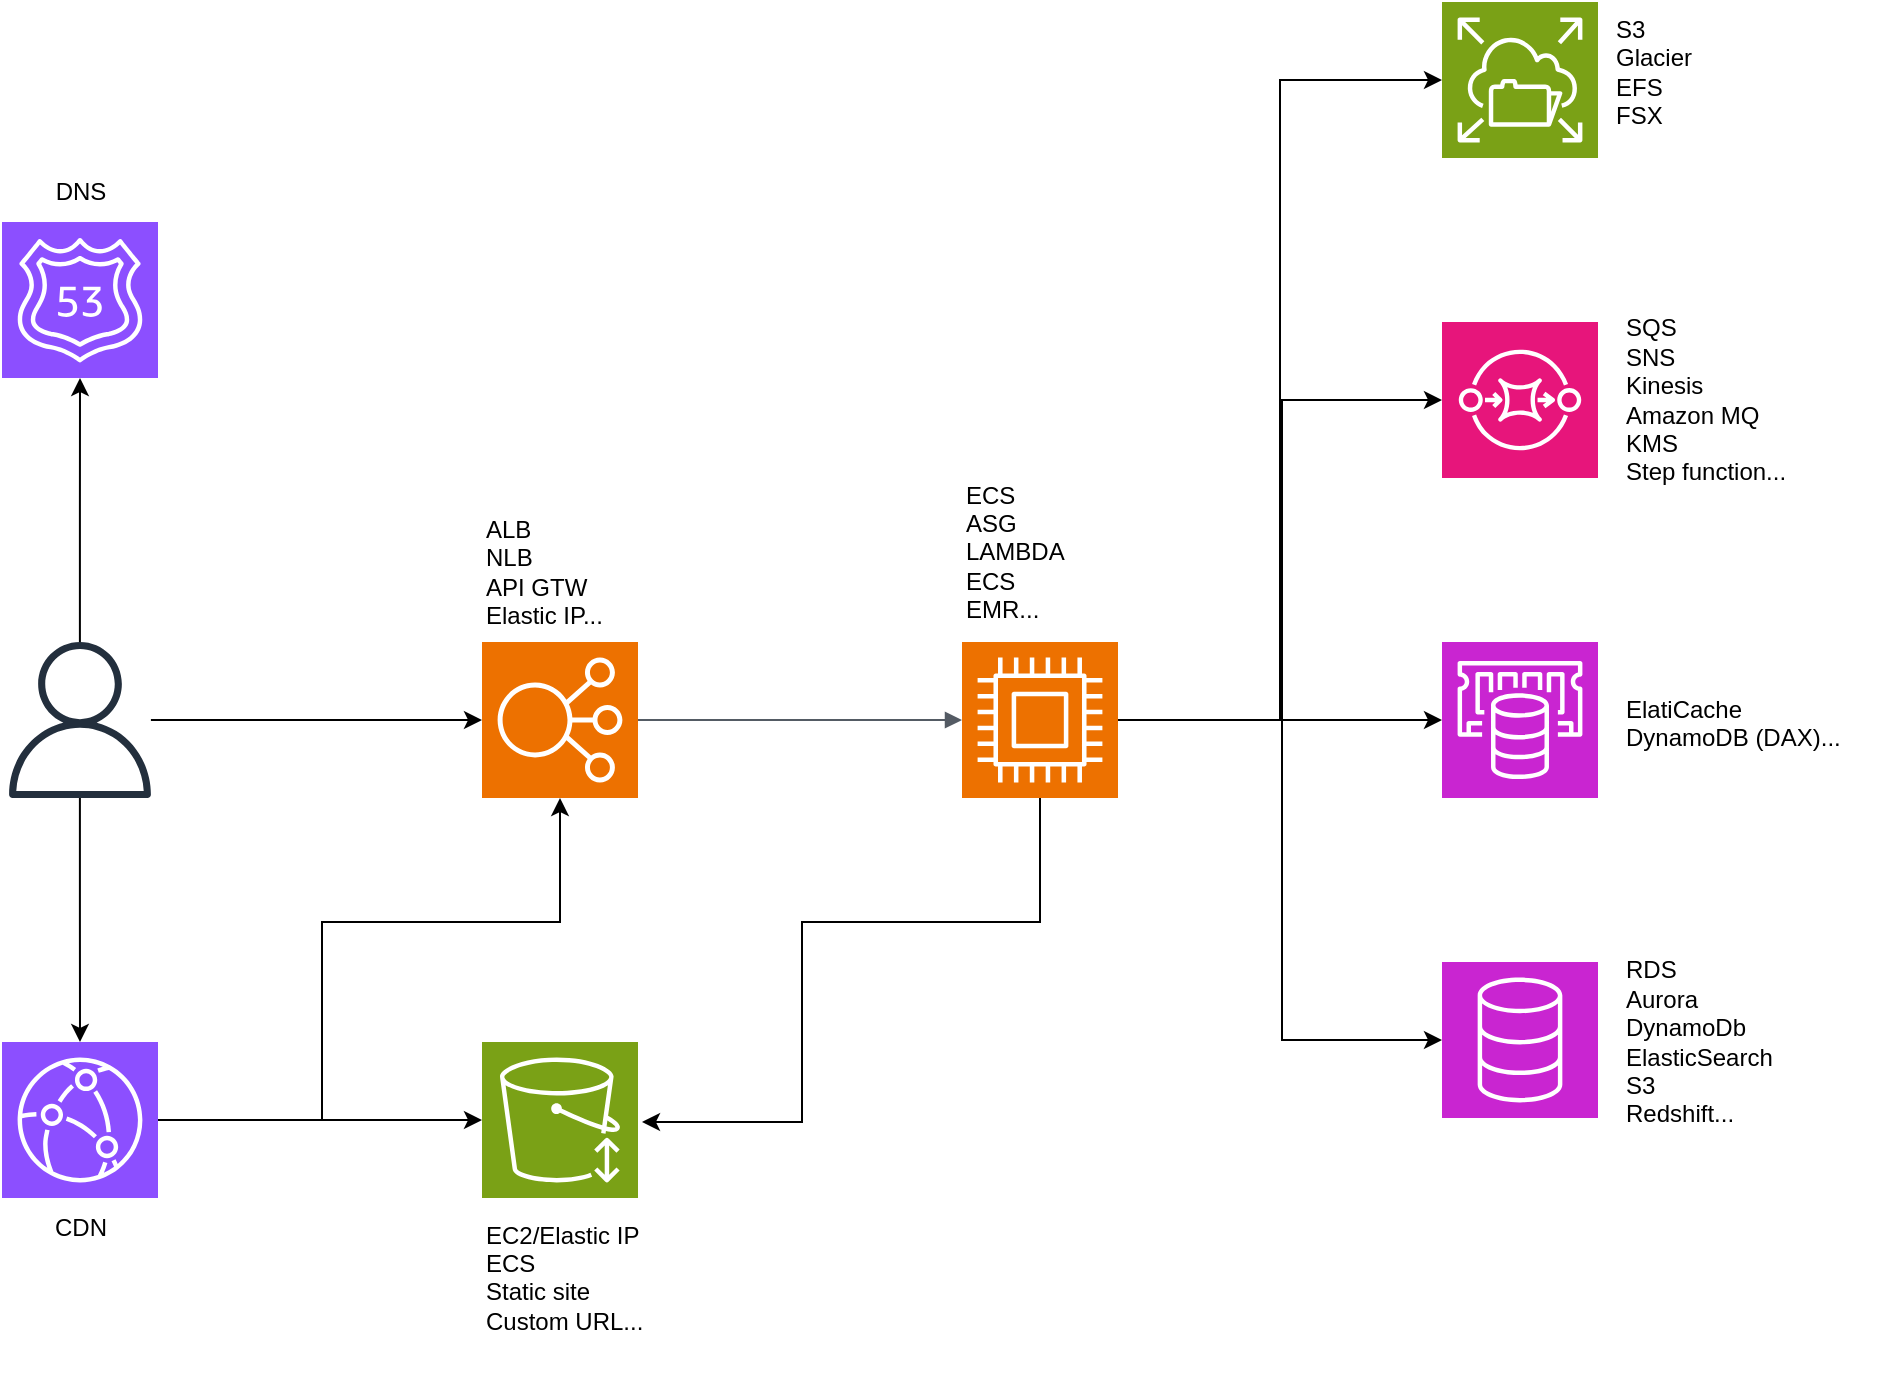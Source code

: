 <mxfile version="26.0.7">
  <diagram name="Página-1" id="9f6Sazp7KpMsY-wFvkl9">
    <mxGraphModel dx="1736" dy="629" grid="1" gridSize="10" guides="1" tooltips="1" connect="1" arrows="1" fold="1" page="1" pageScale="1" pageWidth="583" pageHeight="827" math="0" shadow="0">
      <root>
        <mxCell id="0" />
        <mxCell id="1" parent="0" visible="0" />
        <mxCell id="whCwmFkhaiGLr7zHdmOv-8" value="01-usuario" parent="0" />
        <mxCell id="whCwmFkhaiGLr7zHdmOv-9" value="" style="sketch=0;outlineConnect=0;fontColor=#232F3E;gradientColor=none;fillColor=#232F3D;strokeColor=none;dashed=0;verticalLabelPosition=bottom;verticalAlign=top;align=center;html=1;fontSize=12;fontStyle=0;aspect=fixed;pointerEvents=1;shape=mxgraph.aws4.user;" vertex="1" parent="whCwmFkhaiGLr7zHdmOv-8">
          <mxGeometry x="40" y="360" width="78" height="78" as="geometry" />
        </mxCell>
        <mxCell id="whCwmFkhaiGLr7zHdmOv-11" value="02-router_53" parent="0" />
        <mxCell id="whCwmFkhaiGLr7zHdmOv-12" value="" style="sketch=0;points=[[0,0,0],[0.25,0,0],[0.5,0,0],[0.75,0,0],[1,0,0],[0,1,0],[0.25,1,0],[0.5,1,0],[0.75,1,0],[1,1,0],[0,0.25,0],[0,0.5,0],[0,0.75,0],[1,0.25,0],[1,0.5,0],[1,0.75,0]];outlineConnect=0;fontColor=#232F3E;fillColor=#8C4FFF;strokeColor=#ffffff;dashed=0;verticalLabelPosition=bottom;verticalAlign=top;align=center;html=1;fontSize=12;fontStyle=0;aspect=fixed;shape=mxgraph.aws4.resourceIcon;resIcon=mxgraph.aws4.route_53;" vertex="1" parent="whCwmFkhaiGLr7zHdmOv-11">
          <mxGeometry x="40" y="150" width="78" height="78" as="geometry" />
        </mxCell>
        <mxCell id="whCwmFkhaiGLr7zHdmOv-45" value="DNS" style="text;html=1;align=center;verticalAlign=middle;resizable=0;points=[];autosize=1;strokeColor=none;fillColor=none;" vertex="1" parent="whCwmFkhaiGLr7zHdmOv-11">
          <mxGeometry x="54" y="120" width="50" height="30" as="geometry" />
        </mxCell>
        <mxCell id="whCwmFkhaiGLr7zHdmOv-75" style="edgeStyle=orthogonalEdgeStyle;rounded=0;orthogonalLoop=1;jettySize=auto;html=1;entryX=0.5;entryY=1;entryDx=0;entryDy=0;entryPerimeter=0;" edge="1" parent="whCwmFkhaiGLr7zHdmOv-11" source="whCwmFkhaiGLr7zHdmOv-9" target="whCwmFkhaiGLr7zHdmOv-12">
          <mxGeometry relative="1" as="geometry" />
        </mxCell>
        <mxCell id="whCwmFkhaiGLr7zHdmOv-14" value="03-cloudFront" parent="0" />
        <mxCell id="whCwmFkhaiGLr7zHdmOv-15" value="" style="sketch=0;points=[[0,0,0],[0.25,0,0],[0.5,0,0],[0.75,0,0],[1,0,0],[0,1,0],[0.25,1,0],[0.5,1,0],[0.75,1,0],[1,1,0],[0,0.25,0],[0,0.5,0],[0,0.75,0],[1,0.25,0],[1,0.5,0],[1,0.75,0]];outlineConnect=0;fontColor=#232F3E;fillColor=#8C4FFF;strokeColor=#ffffff;dashed=0;verticalLabelPosition=bottom;verticalAlign=top;align=center;html=1;fontSize=12;fontStyle=0;aspect=fixed;shape=mxgraph.aws4.resourceIcon;resIcon=mxgraph.aws4.cloudfront;" vertex="1" parent="whCwmFkhaiGLr7zHdmOv-14">
          <mxGeometry x="40" y="560" width="78" height="78" as="geometry" />
        </mxCell>
        <mxCell id="whCwmFkhaiGLr7zHdmOv-40" value="CDN" style="text;html=1;align=center;verticalAlign=middle;resizable=0;points=[];autosize=1;strokeColor=none;fillColor=none;" vertex="1" parent="whCwmFkhaiGLr7zHdmOv-14">
          <mxGeometry x="54" y="638" width="50" height="30" as="geometry" />
        </mxCell>
        <mxCell id="whCwmFkhaiGLr7zHdmOv-73" style="edgeStyle=orthogonalEdgeStyle;rounded=0;orthogonalLoop=1;jettySize=auto;html=1;entryX=0.5;entryY=0;entryDx=0;entryDy=0;entryPerimeter=0;" edge="1" parent="whCwmFkhaiGLr7zHdmOv-14" source="whCwmFkhaiGLr7zHdmOv-9" target="whCwmFkhaiGLr7zHdmOv-15">
          <mxGeometry relative="1" as="geometry" />
        </mxCell>
        <mxCell id="whCwmFkhaiGLr7zHdmOv-17" value="04-static_files" parent="0" />
        <mxCell id="whCwmFkhaiGLr7zHdmOv-18" value="" style="sketch=0;points=[[0,0,0],[0.25,0,0],[0.5,0,0],[0.75,0,0],[1,0,0],[0,1,0],[0.25,1,0],[0.5,1,0],[0.75,1,0],[1,1,0],[0,0.25,0],[0,0.5,0],[0,0.75,0],[1,0.25,0],[1,0.5,0],[1,0.75,0]];outlineConnect=0;fontColor=#232F3E;fillColor=#7AA116;strokeColor=#ffffff;dashed=0;verticalLabelPosition=bottom;verticalAlign=top;align=center;html=1;fontSize=12;fontStyle=0;aspect=fixed;shape=mxgraph.aws4.resourceIcon;resIcon=mxgraph.aws4.infrequent_access_storage_class;" vertex="1" parent="whCwmFkhaiGLr7zHdmOv-17">
          <mxGeometry x="280" y="560" width="78" height="78" as="geometry" />
        </mxCell>
        <mxCell id="whCwmFkhaiGLr7zHdmOv-25" value="EC2/Elastic IP&lt;br&gt;ECS&lt;br&gt;Static site&lt;div&gt;Custom URL...&lt;div&gt;&lt;br&gt;&lt;/div&gt;&lt;/div&gt;" style="text;html=1;align=left;verticalAlign=middle;resizable=0;points=[];autosize=1;strokeColor=none;fillColor=none;" vertex="1" parent="whCwmFkhaiGLr7zHdmOv-17">
          <mxGeometry x="280" y="640" width="100" height="90" as="geometry" />
        </mxCell>
        <mxCell id="whCwmFkhaiGLr7zHdmOv-59" style="edgeStyle=orthogonalEdgeStyle;rounded=0;orthogonalLoop=1;jettySize=auto;html=1;entryX=0.5;entryY=1;entryDx=0;entryDy=0;entryPerimeter=0;" edge="1" parent="whCwmFkhaiGLr7zHdmOv-17" source="whCwmFkhaiGLr7zHdmOv-15" target="whCwmFkhaiGLr7zHdmOv-28">
          <mxGeometry relative="1" as="geometry">
            <Array as="points">
              <mxPoint x="200" y="599" />
              <mxPoint x="200" y="500" />
              <mxPoint x="319" y="500" />
            </Array>
          </mxGeometry>
        </mxCell>
        <mxCell id="whCwmFkhaiGLr7zHdmOv-76" style="edgeStyle=orthogonalEdgeStyle;rounded=0;orthogonalLoop=1;jettySize=auto;html=1;" edge="1" parent="whCwmFkhaiGLr7zHdmOv-17" source="whCwmFkhaiGLr7zHdmOv-15" target="whCwmFkhaiGLr7zHdmOv-18">
          <mxGeometry relative="1" as="geometry" />
        </mxCell>
        <mxCell id="whCwmFkhaiGLr7zHdmOv-27" value="05-alb" parent="0" />
        <mxCell id="whCwmFkhaiGLr7zHdmOv-28" value="" style="sketch=0;points=[[0,0,0],[0.25,0,0],[0.5,0,0],[0.75,0,0],[1,0,0],[0,1,0],[0.25,1,0],[0.5,1,0],[0.75,1,0],[1,1,0],[0,0.25,0],[0,0.5,0],[0,0.75,0],[1,0.25,0],[1,0.5,0],[1,0.75,0]];outlineConnect=0;fontColor=#232F3E;fillColor=#ED7100;strokeColor=#ffffff;dashed=0;verticalLabelPosition=bottom;verticalAlign=top;align=center;html=1;fontSize=12;fontStyle=0;aspect=fixed;shape=mxgraph.aws4.resourceIcon;resIcon=mxgraph.aws4.elastic_load_balancing;" vertex="1" parent="whCwmFkhaiGLr7zHdmOv-27">
          <mxGeometry x="280" y="360" width="78" height="78" as="geometry" />
        </mxCell>
        <mxCell id="whCwmFkhaiGLr7zHdmOv-30" value="ALB&lt;br&gt;NLB&lt;br&gt;API GTW&lt;br&gt;Elastic IP..." style="text;html=1;align=left;verticalAlign=middle;resizable=0;points=[];autosize=1;strokeColor=none;fillColor=none;" vertex="1" parent="whCwmFkhaiGLr7zHdmOv-27">
          <mxGeometry x="280" y="290" width="80" height="70" as="geometry" />
        </mxCell>
        <mxCell id="whCwmFkhaiGLr7zHdmOv-77" style="edgeStyle=orthogonalEdgeStyle;rounded=0;orthogonalLoop=1;jettySize=auto;html=1;" edge="1" parent="whCwmFkhaiGLr7zHdmOv-27" source="whCwmFkhaiGLr7zHdmOv-9" target="whCwmFkhaiGLr7zHdmOv-28">
          <mxGeometry relative="1" as="geometry" />
        </mxCell>
        <mxCell id="whCwmFkhaiGLr7zHdmOv-32" value="06-computer" parent="0" />
        <mxCell id="whCwmFkhaiGLr7zHdmOv-70" style="edgeStyle=orthogonalEdgeStyle;rounded=0;orthogonalLoop=1;jettySize=auto;html=1;" edge="1" parent="whCwmFkhaiGLr7zHdmOv-32" source="whCwmFkhaiGLr7zHdmOv-33">
          <mxGeometry relative="1" as="geometry">
            <mxPoint x="360" y="600" as="targetPoint" />
            <Array as="points">
              <mxPoint x="559" y="500" />
              <mxPoint x="440" y="500" />
              <mxPoint x="440" y="600" />
            </Array>
          </mxGeometry>
        </mxCell>
        <mxCell id="whCwmFkhaiGLr7zHdmOv-33" value="" style="sketch=0;points=[[0,0,0],[0.25,0,0],[0.5,0,0],[0.75,0,0],[1,0,0],[0,1,0],[0.25,1,0],[0.5,1,0],[0.75,1,0],[1,1,0],[0,0.25,0],[0,0.5,0],[0,0.75,0],[1,0.25,0],[1,0.5,0],[1,0.75,0]];outlineConnect=0;fontColor=#232F3E;fillColor=#ED7100;strokeColor=#ffffff;dashed=0;verticalLabelPosition=bottom;verticalAlign=top;align=center;html=1;fontSize=12;fontStyle=0;aspect=fixed;shape=mxgraph.aws4.resourceIcon;resIcon=mxgraph.aws4.compute;" vertex="1" parent="whCwmFkhaiGLr7zHdmOv-32">
          <mxGeometry x="520" y="360" width="78" height="78" as="geometry" />
        </mxCell>
        <mxCell id="whCwmFkhaiGLr7zHdmOv-34" value="" style="edgeStyle=orthogonalEdgeStyle;html=1;endArrow=none;elbow=vertical;startArrow=block;startFill=1;strokeColor=#545B64;rounded=0;exitX=0;exitY=0.5;exitDx=0;exitDy=0;exitPerimeter=0;" edge="1" parent="whCwmFkhaiGLr7zHdmOv-32" source="whCwmFkhaiGLr7zHdmOv-33" target="whCwmFkhaiGLr7zHdmOv-28">
          <mxGeometry width="100" relative="1" as="geometry">
            <mxPoint x="830" y="470" as="sourcePoint" />
            <mxPoint x="930" y="470" as="targetPoint" />
          </mxGeometry>
        </mxCell>
        <mxCell id="whCwmFkhaiGLr7zHdmOv-35" value="ECS&lt;br&gt;ASG&lt;div&gt;LAMBDA&lt;div&gt;ECS&lt;div&gt;EMR...&lt;/div&gt;&lt;/div&gt;&lt;/div&gt;" style="text;html=1;align=left;verticalAlign=middle;resizable=0;points=[];autosize=1;strokeColor=none;fillColor=none;" vertex="1" parent="whCwmFkhaiGLr7zHdmOv-32">
          <mxGeometry x="520" y="270" width="70" height="90" as="geometry" />
        </mxCell>
        <mxCell id="whCwmFkhaiGLr7zHdmOv-46" value="07-caching" parent="0" />
        <mxCell id="whCwmFkhaiGLr7zHdmOv-47" value="" style="sketch=0;points=[[0,0,0],[0.25,0,0],[0.5,0,0],[0.75,0,0],[1,0,0],[0,1,0],[0.25,1,0],[0.5,1,0],[0.75,1,0],[1,1,0],[0,0.25,0],[0,0.5,0],[0,0.75,0],[1,0.25,0],[1,0.5,0],[1,0.75,0]];outlineConnect=0;fontColor=#232F3E;fillColor=#C925D1;strokeColor=#ffffff;dashed=0;verticalLabelPosition=bottom;verticalAlign=top;align=center;html=1;fontSize=12;fontStyle=0;aspect=fixed;shape=mxgraph.aws4.resourceIcon;resIcon=mxgraph.aws4.elasticache;" vertex="1" parent="whCwmFkhaiGLr7zHdmOv-46">
          <mxGeometry x="760" y="360" width="78" height="78" as="geometry" />
        </mxCell>
        <mxCell id="whCwmFkhaiGLr7zHdmOv-48" style="edgeStyle=orthogonalEdgeStyle;rounded=0;orthogonalLoop=1;jettySize=auto;html=1;entryX=0;entryY=0.5;entryDx=0;entryDy=0;entryPerimeter=0;" edge="1" parent="whCwmFkhaiGLr7zHdmOv-46" source="whCwmFkhaiGLr7zHdmOv-33" target="whCwmFkhaiGLr7zHdmOv-47">
          <mxGeometry relative="1" as="geometry" />
        </mxCell>
        <mxCell id="whCwmFkhaiGLr7zHdmOv-49" value="&lt;div&gt;&lt;span style=&quot;background-color: transparent; color: light-dark(rgb(0, 0, 0), rgb(255, 255, 255));&quot;&gt;ElatiCache&lt;/span&gt;&lt;/div&gt;&lt;div&gt;DynamoDB (DAX)...&lt;br&gt;&lt;div&gt;&lt;br&gt;&lt;/div&gt;&lt;/div&gt;" style="text;html=1;align=left;verticalAlign=middle;resizable=0;points=[];autosize=1;strokeColor=none;fillColor=none;" vertex="1" parent="whCwmFkhaiGLr7zHdmOv-46">
          <mxGeometry x="850" y="378" width="130" height="60" as="geometry" />
        </mxCell>
        <mxCell id="whCwmFkhaiGLr7zHdmOv-50" value="08-database" parent="0" />
        <mxCell id="whCwmFkhaiGLr7zHdmOv-51" value="" style="sketch=0;points=[[0,0,0],[0.25,0,0],[0.5,0,0],[0.75,0,0],[1,0,0],[0,1,0],[0.25,1,0],[0.5,1,0],[0.75,1,0],[1,1,0],[0,0.25,0],[0,0.5,0],[0,0.75,0],[1,0.25,0],[1,0.5,0],[1,0.75,0]];outlineConnect=0;fontColor=#232F3E;fillColor=#C925D1;strokeColor=#ffffff;dashed=0;verticalLabelPosition=bottom;verticalAlign=top;align=center;html=1;fontSize=12;fontStyle=0;aspect=fixed;shape=mxgraph.aws4.resourceIcon;resIcon=mxgraph.aws4.database;" vertex="1" parent="whCwmFkhaiGLr7zHdmOv-50">
          <mxGeometry x="760" y="520" width="78" height="78" as="geometry" />
        </mxCell>
        <mxCell id="whCwmFkhaiGLr7zHdmOv-52" style="edgeStyle=orthogonalEdgeStyle;rounded=0;orthogonalLoop=1;jettySize=auto;html=1;" edge="1" parent="whCwmFkhaiGLr7zHdmOv-50" source="whCwmFkhaiGLr7zHdmOv-33" target="whCwmFkhaiGLr7zHdmOv-51">
          <mxGeometry relative="1" as="geometry">
            <Array as="points">
              <mxPoint x="680" y="399" />
              <mxPoint x="680" y="559" />
            </Array>
          </mxGeometry>
        </mxCell>
        <mxCell id="whCwmFkhaiGLr7zHdmOv-53" value="RDS&lt;div&gt;Aurora&lt;/div&gt;&lt;div&gt;DynamoDb&lt;/div&gt;&lt;div&gt;ElasticSearch&lt;/div&gt;&lt;div&gt;S3&lt;/div&gt;&lt;div&gt;Redshift...&lt;/div&gt;" style="text;html=1;align=left;verticalAlign=middle;resizable=0;points=[];autosize=1;strokeColor=none;fillColor=none;" vertex="1" parent="whCwmFkhaiGLr7zHdmOv-50">
          <mxGeometry x="850" y="510" width="100" height="100" as="geometry" />
        </mxCell>
        <mxCell id="whCwmFkhaiGLr7zHdmOv-54" value="09-decoupling" parent="0" />
        <mxCell id="whCwmFkhaiGLr7zHdmOv-55" value="" style="sketch=0;points=[[0,0,0],[0.25,0,0],[0.5,0,0],[0.75,0,0],[1,0,0],[0,1,0],[0.25,1,0],[0.5,1,0],[0.75,1,0],[1,1,0],[0,0.25,0],[0,0.5,0],[0,0.75,0],[1,0.25,0],[1,0.5,0],[1,0.75,0]];outlineConnect=0;fontColor=#232F3E;fillColor=#E7157B;strokeColor=#ffffff;dashed=0;verticalLabelPosition=bottom;verticalAlign=top;align=center;html=1;fontSize=12;fontStyle=0;aspect=fixed;shape=mxgraph.aws4.resourceIcon;resIcon=mxgraph.aws4.sqs;" vertex="1" parent="whCwmFkhaiGLr7zHdmOv-54">
          <mxGeometry x="760" y="200" width="78" height="78" as="geometry" />
        </mxCell>
        <mxCell id="whCwmFkhaiGLr7zHdmOv-56" style="edgeStyle=orthogonalEdgeStyle;rounded=0;orthogonalLoop=1;jettySize=auto;html=1;entryX=0;entryY=0.5;entryDx=0;entryDy=0;entryPerimeter=0;" edge="1" parent="whCwmFkhaiGLr7zHdmOv-54" source="whCwmFkhaiGLr7zHdmOv-33" target="whCwmFkhaiGLr7zHdmOv-55">
          <mxGeometry relative="1" as="geometry">
            <Array as="points">
              <mxPoint x="680" y="399" />
              <mxPoint x="680" y="239" />
            </Array>
          </mxGeometry>
        </mxCell>
        <mxCell id="whCwmFkhaiGLr7zHdmOv-57" value="SQS&lt;div&gt;SNS&lt;/div&gt;&lt;div&gt;Kinesis&lt;/div&gt;&lt;div&gt;Amazon MQ&lt;/div&gt;&lt;div&gt;KMS&lt;/div&gt;&lt;div&gt;Step function...&lt;/div&gt;" style="text;html=1;align=left;verticalAlign=middle;resizable=0;points=[];autosize=1;strokeColor=none;fillColor=none;" vertex="1" parent="whCwmFkhaiGLr7zHdmOv-54">
          <mxGeometry x="850" y="189" width="100" height="100" as="geometry" />
        </mxCell>
        <mxCell id="whCwmFkhaiGLr7zHdmOv-60" value="10-storage" parent="0" />
        <mxCell id="whCwmFkhaiGLr7zHdmOv-61" value="" style="sketch=0;points=[[0,0,0],[0.25,0,0],[0.5,0,0],[0.75,0,0],[1,0,0],[0,1,0],[0.25,1,0],[0.5,1,0],[0.75,1,0],[1,1,0],[0,0.25,0],[0,0.5,0],[0,0.75,0],[1,0.25,0],[1,0.5,0],[1,0.75,0]];outlineConnect=0;fontColor=#232F3E;fillColor=#7AA116;strokeColor=#ffffff;dashed=0;verticalLabelPosition=bottom;verticalAlign=top;align=center;html=1;fontSize=12;fontStyle=0;aspect=fixed;shape=mxgraph.aws4.resourceIcon;resIcon=mxgraph.aws4.elastic_file_system;" vertex="1" parent="whCwmFkhaiGLr7zHdmOv-60">
          <mxGeometry x="760" y="40" width="78" height="78" as="geometry" />
        </mxCell>
        <mxCell id="whCwmFkhaiGLr7zHdmOv-62" style="edgeStyle=orthogonalEdgeStyle;rounded=0;orthogonalLoop=1;jettySize=auto;html=1;entryX=0;entryY=0.5;entryDx=0;entryDy=0;entryPerimeter=0;" edge="1" parent="whCwmFkhaiGLr7zHdmOv-60" source="whCwmFkhaiGLr7zHdmOv-33" target="whCwmFkhaiGLr7zHdmOv-61">
          <mxGeometry relative="1" as="geometry" />
        </mxCell>
        <mxCell id="whCwmFkhaiGLr7zHdmOv-63" value="S3&lt;br&gt;Glacier&lt;br&gt;EFS&lt;div&gt;FSX&lt;/div&gt;" style="text;html=1;align=left;verticalAlign=middle;resizable=0;points=[];autosize=1;strokeColor=none;fillColor=none;" vertex="1" parent="whCwmFkhaiGLr7zHdmOv-60">
          <mxGeometry x="845" y="40" width="60" height="70" as="geometry" />
        </mxCell>
      </root>
    </mxGraphModel>
  </diagram>
</mxfile>
